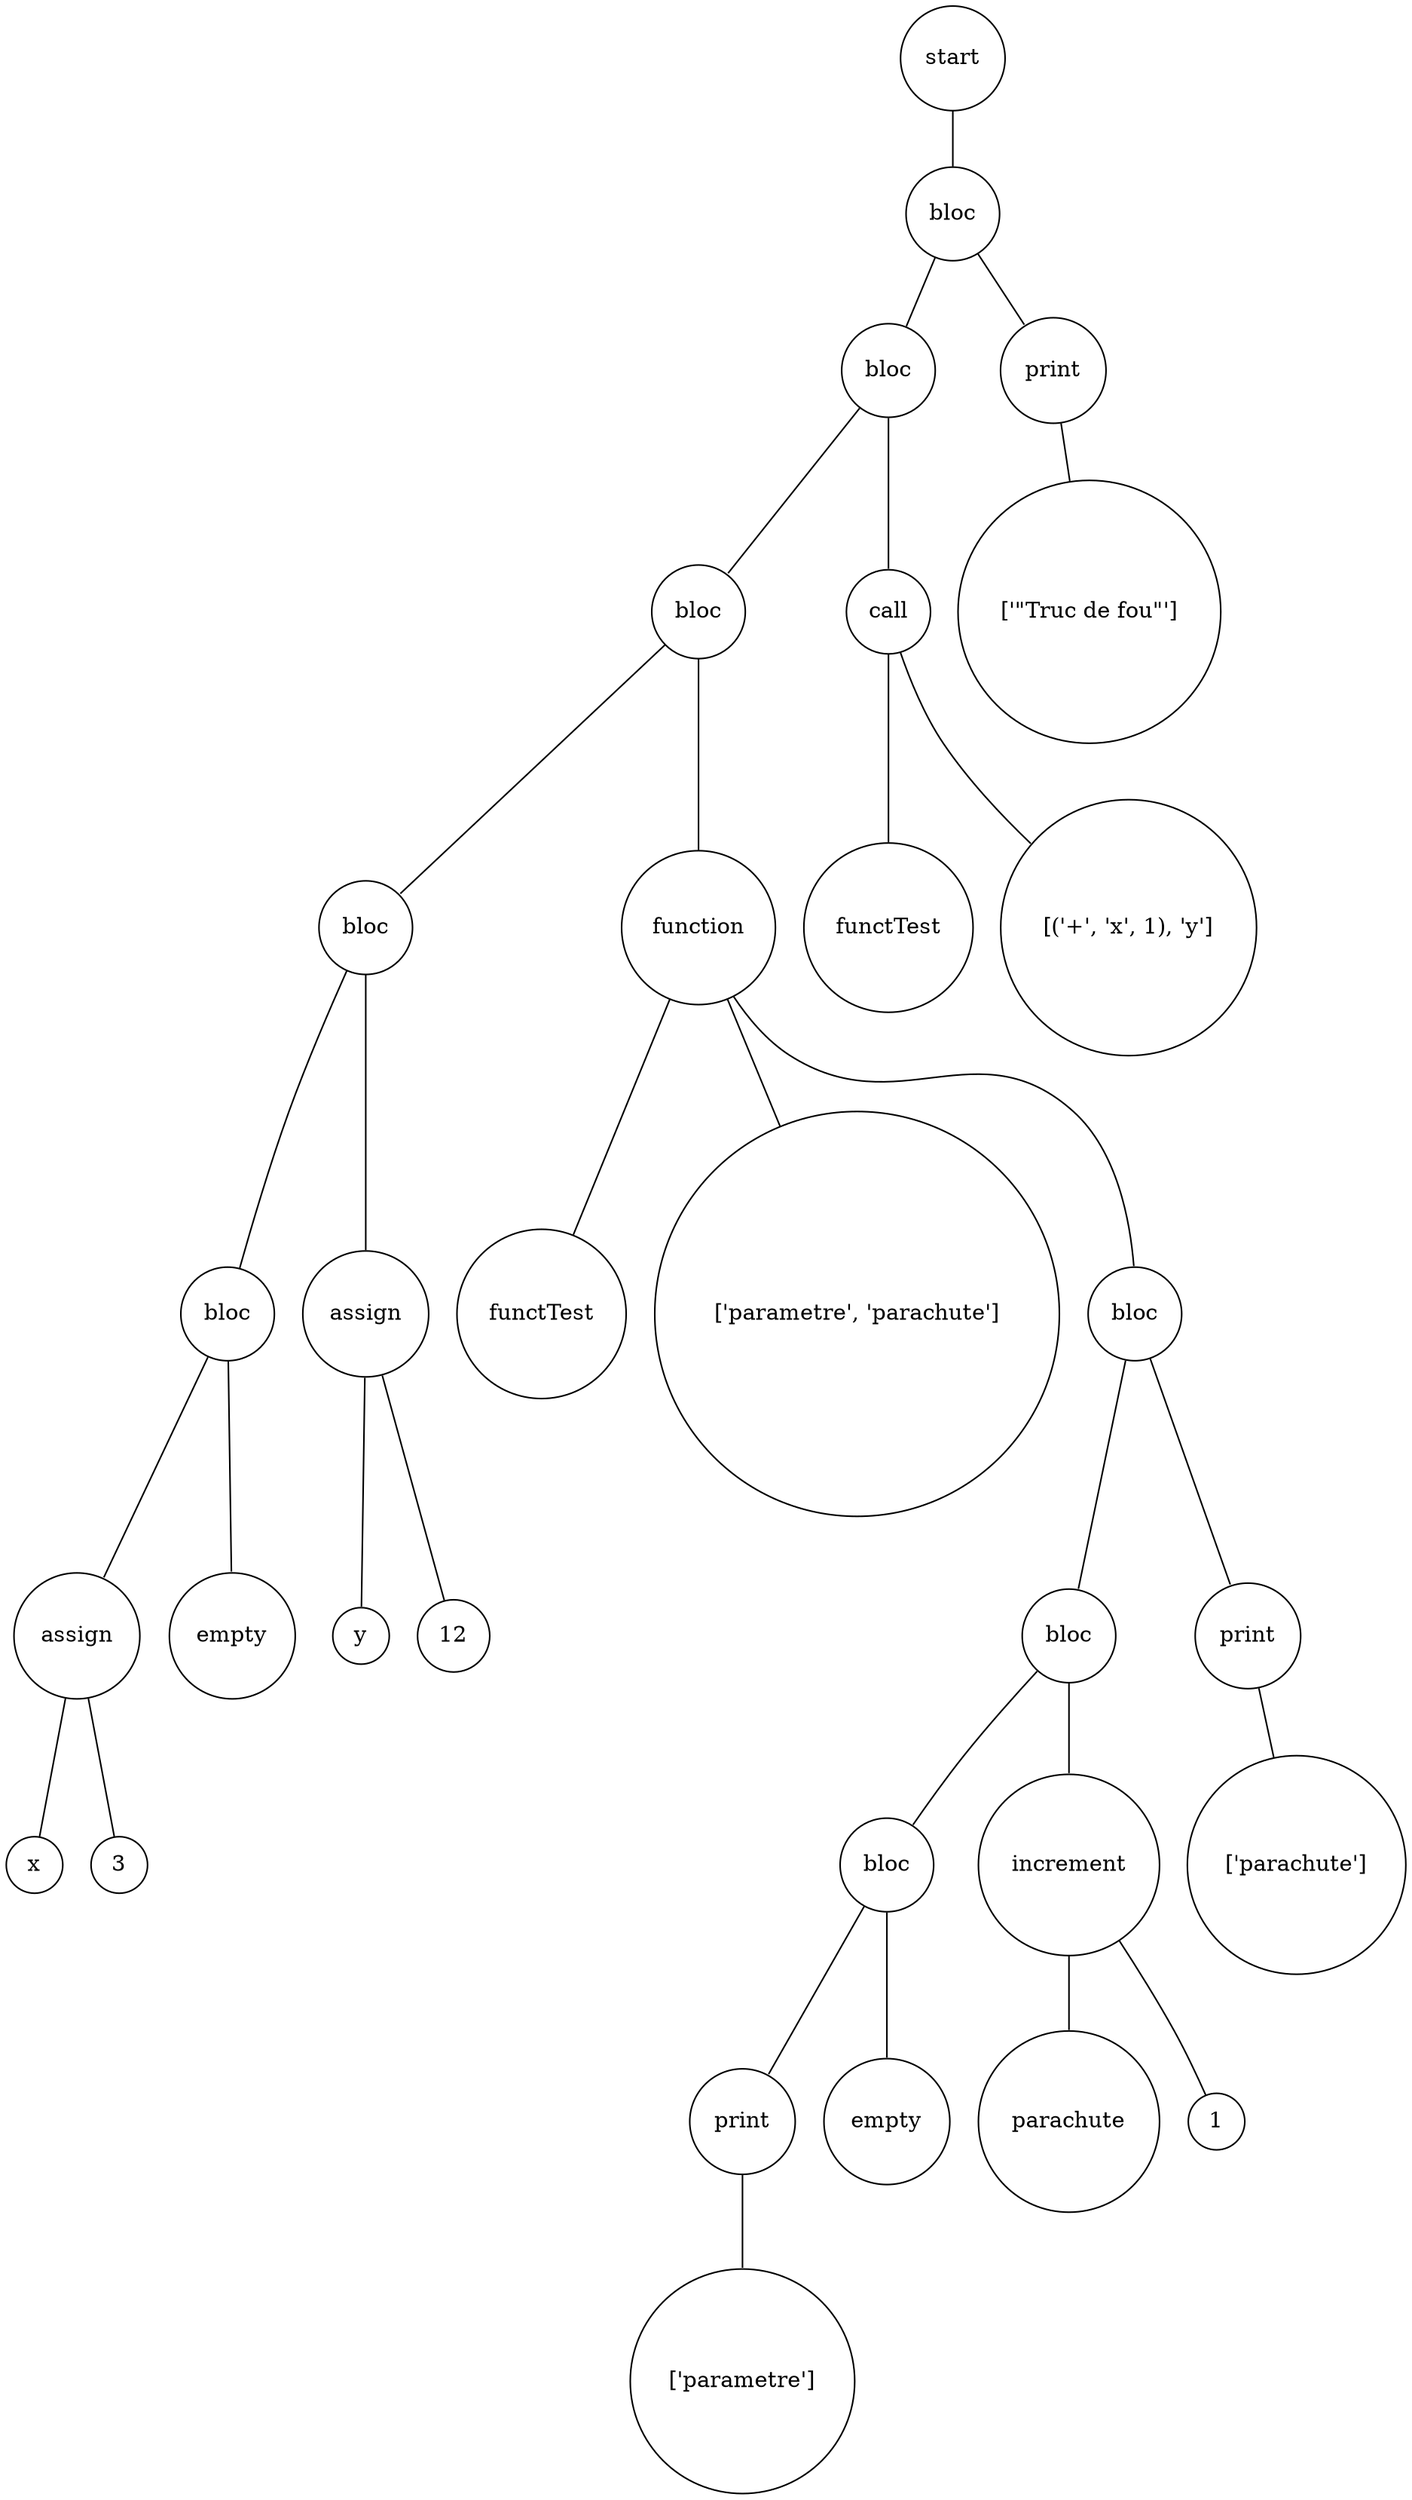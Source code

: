 digraph {
	node [shape=circle]
	"c6e3ec9a-5d08-4202-b6d1-009b7b791ffe" [label=start]
	"34b74135-fca7-43ac-9037-4b10d2042835" [label=bloc]
	"57b753da-2ca8-41c7-bcd1-f1b524d36db2" [label=bloc]
	"f0ae1b77-a22e-4ec5-8a84-521e047c1fa7" [label=bloc]
	"003e91ed-22b2-485b-b17d-91d7c1f1011b" [label=bloc]
	"11d39856-63c7-4aed-b5fa-2da18190660f" [label=bloc]
	"02a7dcbb-179e-4c43-8443-b4fc92ce65d0" [label=assign]
	"fab30e22-073a-4b03-a4d4-31d7d6be1974" [label=x]
	"02a7dcbb-179e-4c43-8443-b4fc92ce65d0" -> "fab30e22-073a-4b03-a4d4-31d7d6be1974" [arrowsize=0]
	"259905c3-0767-4d8b-97f2-b359cc71ebbd" [label=3]
	"02a7dcbb-179e-4c43-8443-b4fc92ce65d0" -> "259905c3-0767-4d8b-97f2-b359cc71ebbd" [arrowsize=0]
	"11d39856-63c7-4aed-b5fa-2da18190660f" -> "02a7dcbb-179e-4c43-8443-b4fc92ce65d0" [arrowsize=0]
	"233f2257-d425-4a52-ba4b-6a00238a4b13" [label=empty]
	"11d39856-63c7-4aed-b5fa-2da18190660f" -> "233f2257-d425-4a52-ba4b-6a00238a4b13" [arrowsize=0]
	"003e91ed-22b2-485b-b17d-91d7c1f1011b" -> "11d39856-63c7-4aed-b5fa-2da18190660f" [arrowsize=0]
	"18f3558e-1d29-4c39-8753-3e96795c2bba" [label=assign]
	"466910f7-1ddf-4049-a757-2def4ea17926" [label=y]
	"18f3558e-1d29-4c39-8753-3e96795c2bba" -> "466910f7-1ddf-4049-a757-2def4ea17926" [arrowsize=0]
	"ac927235-759f-4816-b8d9-c6e9214d7bb1" [label=12]
	"18f3558e-1d29-4c39-8753-3e96795c2bba" -> "ac927235-759f-4816-b8d9-c6e9214d7bb1" [arrowsize=0]
	"003e91ed-22b2-485b-b17d-91d7c1f1011b" -> "18f3558e-1d29-4c39-8753-3e96795c2bba" [arrowsize=0]
	"f0ae1b77-a22e-4ec5-8a84-521e047c1fa7" -> "003e91ed-22b2-485b-b17d-91d7c1f1011b" [arrowsize=0]
	"ef9a60bd-e013-4399-83a2-b89a703d875b" [label=function]
	"8e8dffdd-4e40-482c-a945-dd30632d4a9d" [label=functTest]
	"ef9a60bd-e013-4399-83a2-b89a703d875b" -> "8e8dffdd-4e40-482c-a945-dd30632d4a9d" [arrowsize=0]
	"5b5c467a-a696-4a22-88ce-ef715d3755a4" [label="['parametre', 'parachute']"]
	"ef9a60bd-e013-4399-83a2-b89a703d875b" -> "5b5c467a-a696-4a22-88ce-ef715d3755a4" [arrowsize=0]
	"d60d8b58-384a-4b50-a294-3e626b020007" [label=bloc]
	"f91d9354-5449-461f-aa85-fe3530192057" [label=bloc]
	"8b885694-22fd-4631-a87b-42f997a69f22" [label=bloc]
	"dd5ffd69-1c5e-4170-81b5-40e0a2b77646" [label=print]
	"3ec80419-ccba-491d-aa9a-f6b4cb69480a" [label="['parametre']"]
	"dd5ffd69-1c5e-4170-81b5-40e0a2b77646" -> "3ec80419-ccba-491d-aa9a-f6b4cb69480a" [arrowsize=0]
	"8b885694-22fd-4631-a87b-42f997a69f22" -> "dd5ffd69-1c5e-4170-81b5-40e0a2b77646" [arrowsize=0]
	"a187c846-7ca8-4e45-baca-f15ec1e2a024" [label=empty]
	"8b885694-22fd-4631-a87b-42f997a69f22" -> "a187c846-7ca8-4e45-baca-f15ec1e2a024" [arrowsize=0]
	"f91d9354-5449-461f-aa85-fe3530192057" -> "8b885694-22fd-4631-a87b-42f997a69f22" [arrowsize=0]
	"d68a0967-d9d8-4e77-b5b4-b2a3baa1248b" [label=increment]
	"ae6a9b6e-5e81-410d-b708-67434b8ee346" [label=parachute]
	"d68a0967-d9d8-4e77-b5b4-b2a3baa1248b" -> "ae6a9b6e-5e81-410d-b708-67434b8ee346" [arrowsize=0]
	"200a7473-9100-425a-9a1f-24161cb1a1fb" [label=1]
	"d68a0967-d9d8-4e77-b5b4-b2a3baa1248b" -> "200a7473-9100-425a-9a1f-24161cb1a1fb" [arrowsize=0]
	"f91d9354-5449-461f-aa85-fe3530192057" -> "d68a0967-d9d8-4e77-b5b4-b2a3baa1248b" [arrowsize=0]
	"d60d8b58-384a-4b50-a294-3e626b020007" -> "f91d9354-5449-461f-aa85-fe3530192057" [arrowsize=0]
	"5fa9ab41-ccfc-40cf-b0c5-b9470a5a382a" [label=print]
	"253a9b8b-6b7e-4087-a170-10e0881ae543" [label="['parachute']"]
	"5fa9ab41-ccfc-40cf-b0c5-b9470a5a382a" -> "253a9b8b-6b7e-4087-a170-10e0881ae543" [arrowsize=0]
	"d60d8b58-384a-4b50-a294-3e626b020007" -> "5fa9ab41-ccfc-40cf-b0c5-b9470a5a382a" [arrowsize=0]
	"ef9a60bd-e013-4399-83a2-b89a703d875b" -> "d60d8b58-384a-4b50-a294-3e626b020007" [arrowsize=0]
	"f0ae1b77-a22e-4ec5-8a84-521e047c1fa7" -> "ef9a60bd-e013-4399-83a2-b89a703d875b" [arrowsize=0]
	"57b753da-2ca8-41c7-bcd1-f1b524d36db2" -> "f0ae1b77-a22e-4ec5-8a84-521e047c1fa7" [arrowsize=0]
	"ec5fa928-4bb7-424f-ae7d-f8b5faf7f32b" [label=call]
	"1b3ccbf2-afe0-4506-929f-5f209df191e6" [label=functTest]
	"ec5fa928-4bb7-424f-ae7d-f8b5faf7f32b" -> "1b3ccbf2-afe0-4506-929f-5f209df191e6" [arrowsize=0]
	"b7ed6290-9390-41a4-8591-09963e474977" [label="[('+', 'x', 1), 'y']"]
	"ec5fa928-4bb7-424f-ae7d-f8b5faf7f32b" -> "b7ed6290-9390-41a4-8591-09963e474977" [arrowsize=0]
	"57b753da-2ca8-41c7-bcd1-f1b524d36db2" -> "ec5fa928-4bb7-424f-ae7d-f8b5faf7f32b" [arrowsize=0]
	"34b74135-fca7-43ac-9037-4b10d2042835" -> "57b753da-2ca8-41c7-bcd1-f1b524d36db2" [arrowsize=0]
	"a16f0528-463b-4bc3-9a3a-ff2be2da2d35" [label=print]
	"a26e126a-e679-47df-98e6-ff25103811b7" [label="['\"Truc de fou\"']"]
	"a16f0528-463b-4bc3-9a3a-ff2be2da2d35" -> "a26e126a-e679-47df-98e6-ff25103811b7" [arrowsize=0]
	"34b74135-fca7-43ac-9037-4b10d2042835" -> "a16f0528-463b-4bc3-9a3a-ff2be2da2d35" [arrowsize=0]
	"c6e3ec9a-5d08-4202-b6d1-009b7b791ffe" -> "34b74135-fca7-43ac-9037-4b10d2042835" [arrowsize=0]
}
